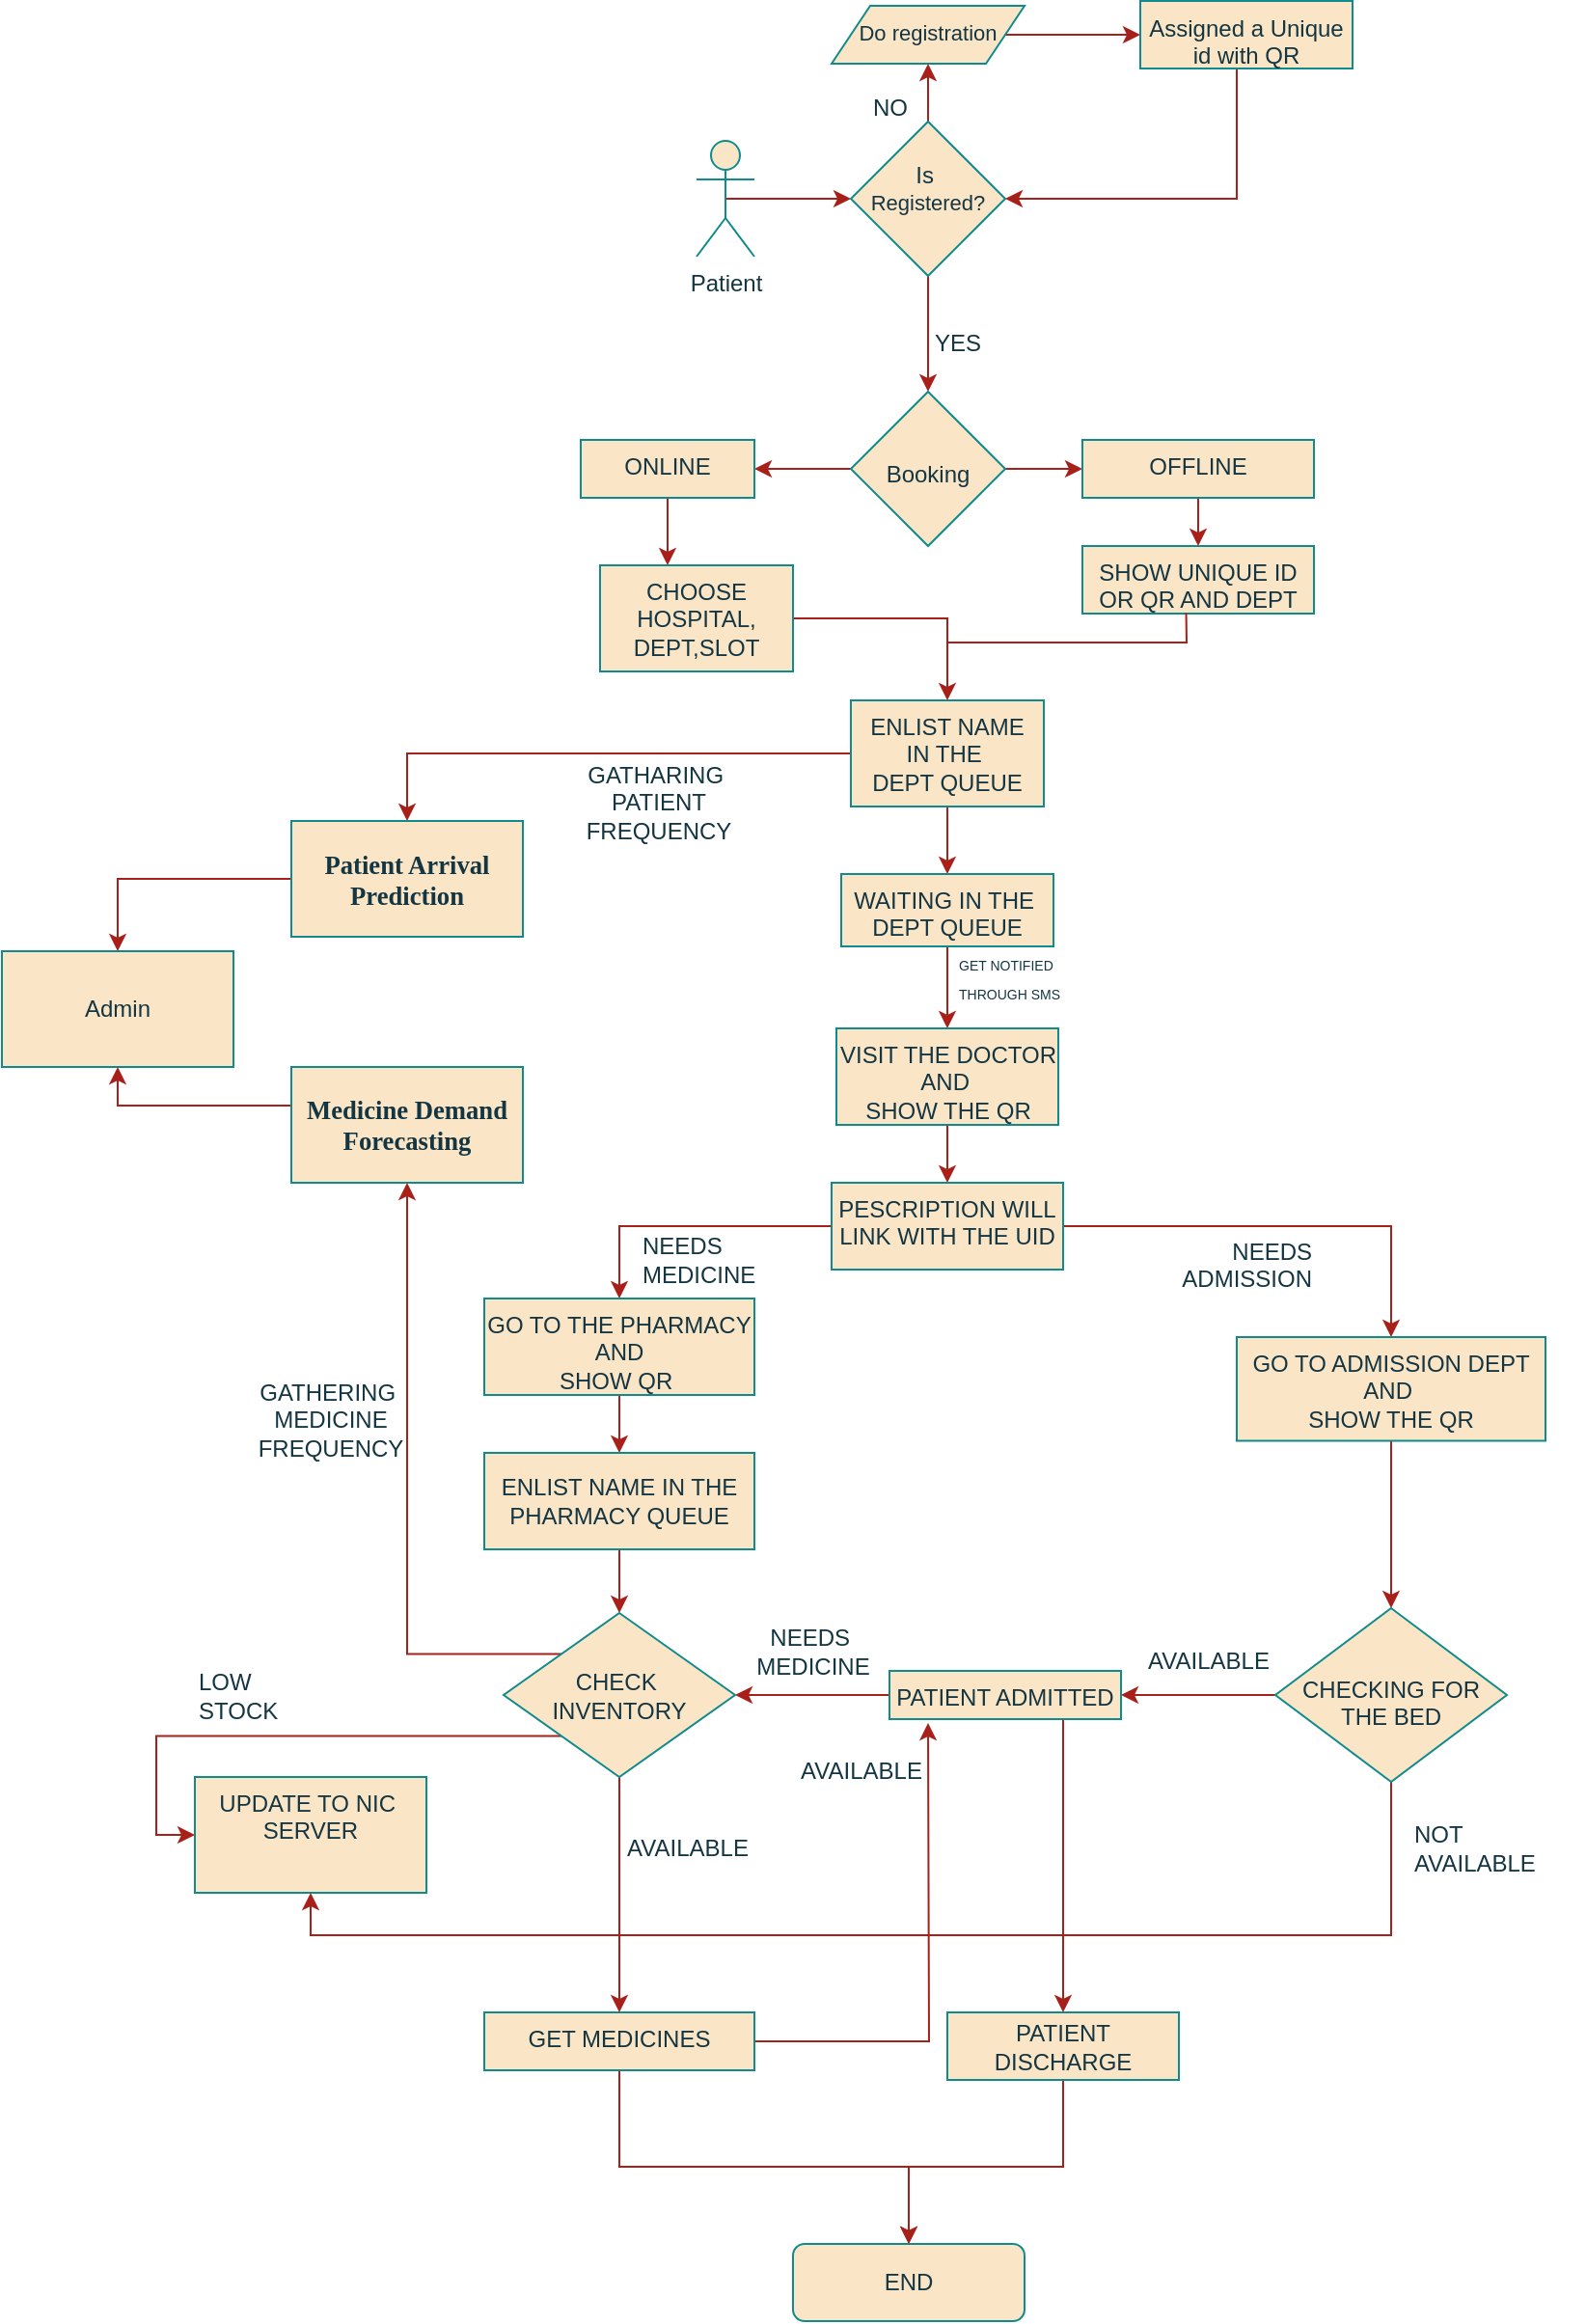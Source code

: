 <mxfile version="24.7.8">
  <diagram id="C5RBs43oDa-KdzZeNtuy" name="Page-1">
    <mxGraphModel dx="2916" dy="1160" grid="1" gridSize="10" guides="1" tooltips="1" connect="1" arrows="1" fold="1" page="1" pageScale="1" pageWidth="583" pageHeight="827" math="0" shadow="0">
      <root>
        <mxCell id="WIyWlLk6GJQsqaUBKTNV-0" />
        <mxCell id="WIyWlLk6GJQsqaUBKTNV-1" parent="WIyWlLk6GJQsqaUBKTNV-0" />
        <mxCell id="XhwqadWrKfWZdFmPDG82-97" style="edgeStyle=orthogonalEdgeStyle;rounded=0;orthogonalLoop=1;jettySize=auto;html=1;exitX=0.5;exitY=0.5;exitDx=0;exitDy=0;exitPerimeter=0;entryX=0;entryY=0.5;entryDx=0;entryDy=0;labelBackgroundColor=none;strokeColor=#A8201A;fontColor=default;" parent="WIyWlLk6GJQsqaUBKTNV-1" source="XhwqadWrKfWZdFmPDG82-0" target="XhwqadWrKfWZdFmPDG82-1" edge="1">
          <mxGeometry relative="1" as="geometry" />
        </mxCell>
        <mxCell id="XhwqadWrKfWZdFmPDG82-0" value="Patient&lt;div&gt;&lt;br&gt;&lt;/div&gt;" style="shape=umlActor;verticalLabelPosition=bottom;verticalAlign=top;html=1;outlineConnect=0;labelBackgroundColor=none;fillColor=#FAE5C7;strokeColor=#0F8B8D;fontColor=#143642;" parent="WIyWlLk6GJQsqaUBKTNV-1" vertex="1">
          <mxGeometry x="280" y="90" width="30" height="60" as="geometry" />
        </mxCell>
        <mxCell id="XhwqadWrKfWZdFmPDG82-4" value="" style="edgeStyle=orthogonalEdgeStyle;rounded=0;orthogonalLoop=1;jettySize=auto;html=1;labelBackgroundColor=none;strokeColor=#A8201A;fontColor=default;" parent="WIyWlLk6GJQsqaUBKTNV-1" source="XhwqadWrKfWZdFmPDG82-1" target="XhwqadWrKfWZdFmPDG82-3" edge="1">
          <mxGeometry relative="1" as="geometry" />
        </mxCell>
        <mxCell id="XhwqadWrKfWZdFmPDG82-13" value="" style="edgeStyle=orthogonalEdgeStyle;rounded=0;orthogonalLoop=1;jettySize=auto;html=1;labelBackgroundColor=none;strokeColor=#A8201A;fontColor=default;" parent="WIyWlLk6GJQsqaUBKTNV-1" source="XhwqadWrKfWZdFmPDG82-1" target="XhwqadWrKfWZdFmPDG82-12" edge="1">
          <mxGeometry relative="1" as="geometry" />
        </mxCell>
        <mxCell id="XhwqadWrKfWZdFmPDG82-1" value="&lt;div&gt;&lt;br&gt;&lt;/div&gt;Is&amp;nbsp;&lt;div style=&quot;font-size: 11px;&quot;&gt;Registered?&lt;/div&gt;" style="rhombus;whiteSpace=wrap;html=1;verticalAlign=top;labelBackgroundColor=none;fillColor=#FAE5C7;strokeColor=#0F8B8D;fontColor=#143642;" parent="WIyWlLk6GJQsqaUBKTNV-1" vertex="1">
          <mxGeometry x="360" y="80" width="80" height="80" as="geometry" />
        </mxCell>
        <mxCell id="XhwqadWrKfWZdFmPDG82-7" value="" style="edgeStyle=orthogonalEdgeStyle;rounded=0;orthogonalLoop=1;jettySize=auto;html=1;labelBackgroundColor=none;strokeColor=#A8201A;fontColor=default;" parent="WIyWlLk6GJQsqaUBKTNV-1" source="XhwqadWrKfWZdFmPDG82-3" target="XhwqadWrKfWZdFmPDG82-6" edge="1">
          <mxGeometry relative="1" as="geometry" />
        </mxCell>
        <mxCell id="XhwqadWrKfWZdFmPDG82-3" value="&lt;font style=&quot;font-size: 11px;&quot;&gt;Do registration&lt;/font&gt;" style="shape=parallelogram;perimeter=parallelogramPerimeter;whiteSpace=wrap;html=1;fixedSize=1;verticalAlign=top;labelBackgroundColor=none;fillColor=#FAE5C7;strokeColor=#0F8B8D;fontColor=#143642;" parent="WIyWlLk6GJQsqaUBKTNV-1" vertex="1">
          <mxGeometry x="350" y="20" width="100" height="30" as="geometry" />
        </mxCell>
        <mxCell id="XhwqadWrKfWZdFmPDG82-8" style="edgeStyle=orthogonalEdgeStyle;rounded=0;orthogonalLoop=1;jettySize=auto;html=1;entryX=1;entryY=0.5;entryDx=0;entryDy=0;labelBackgroundColor=none;strokeColor=#A8201A;fontColor=default;" parent="WIyWlLk6GJQsqaUBKTNV-1" source="XhwqadWrKfWZdFmPDG82-6" target="XhwqadWrKfWZdFmPDG82-1" edge="1">
          <mxGeometry relative="1" as="geometry">
            <Array as="points">
              <mxPoint x="560" y="120" />
            </Array>
          </mxGeometry>
        </mxCell>
        <mxCell id="XhwqadWrKfWZdFmPDG82-6" value="Assigned a Unique id with QR" style="whiteSpace=wrap;html=1;verticalAlign=top;labelBackgroundColor=none;fillColor=#FAE5C7;strokeColor=#0F8B8D;fontColor=#143642;" parent="WIyWlLk6GJQsqaUBKTNV-1" vertex="1">
          <mxGeometry x="510" y="17.5" width="110" height="35" as="geometry" />
        </mxCell>
        <mxCell id="XhwqadWrKfWZdFmPDG82-19" value="" style="edgeStyle=orthogonalEdgeStyle;rounded=0;orthogonalLoop=1;jettySize=auto;html=1;labelBackgroundColor=none;strokeColor=#A8201A;fontColor=default;" parent="WIyWlLk6GJQsqaUBKTNV-1" source="XhwqadWrKfWZdFmPDG82-12" target="XhwqadWrKfWZdFmPDG82-18" edge="1">
          <mxGeometry relative="1" as="geometry" />
        </mxCell>
        <mxCell id="XhwqadWrKfWZdFmPDG82-21" value="" style="edgeStyle=orthogonalEdgeStyle;rounded=0;orthogonalLoop=1;jettySize=auto;html=1;labelBackgroundColor=none;strokeColor=#A8201A;fontColor=default;" parent="WIyWlLk6GJQsqaUBKTNV-1" source="XhwqadWrKfWZdFmPDG82-12" target="XhwqadWrKfWZdFmPDG82-20" edge="1">
          <mxGeometry relative="1" as="geometry" />
        </mxCell>
        <mxCell id="XhwqadWrKfWZdFmPDG82-12" value="&lt;div&gt;&lt;br&gt;&lt;/div&gt;&lt;div&gt;&lt;br&gt;&lt;/div&gt;&lt;div&gt;Booking&lt;/div&gt;" style="rhombus;whiteSpace=wrap;html=1;verticalAlign=top;labelBackgroundColor=none;fillColor=#FAE5C7;strokeColor=#0F8B8D;fontColor=#143642;" parent="WIyWlLk6GJQsqaUBKTNV-1" vertex="1">
          <mxGeometry x="360" y="220" width="80" height="80" as="geometry" />
        </mxCell>
        <mxCell id="XhwqadWrKfWZdFmPDG82-15" value="NO" style="text;html=1;align=center;verticalAlign=middle;resizable=0;points=[];autosize=1;strokeColor=none;fillColor=none;labelBackgroundColor=none;fontColor=#143642;" parent="WIyWlLk6GJQsqaUBKTNV-1" vertex="1">
          <mxGeometry x="360" y="58" width="40" height="30" as="geometry" />
        </mxCell>
        <mxCell id="XhwqadWrKfWZdFmPDG82-17" value="YES" style="text;html=1;align=center;verticalAlign=middle;resizable=0;points=[];autosize=1;strokeColor=none;fillColor=none;labelBackgroundColor=none;fontColor=#143642;" parent="WIyWlLk6GJQsqaUBKTNV-1" vertex="1">
          <mxGeometry x="390" y="180" width="50" height="30" as="geometry" />
        </mxCell>
        <mxCell id="XhwqadWrKfWZdFmPDG82-31" value="" style="edgeStyle=orthogonalEdgeStyle;rounded=0;orthogonalLoop=1;jettySize=auto;html=1;labelBackgroundColor=none;strokeColor=#A8201A;fontColor=default;" parent="WIyWlLk6GJQsqaUBKTNV-1" source="XhwqadWrKfWZdFmPDG82-18" target="XhwqadWrKfWZdFmPDG82-30" edge="1">
          <mxGeometry relative="1" as="geometry">
            <Array as="points">
              <mxPoint x="260" y="360" />
            </Array>
          </mxGeometry>
        </mxCell>
        <mxCell id="XhwqadWrKfWZdFmPDG82-18" value="ONLINE" style="whiteSpace=wrap;html=1;verticalAlign=top;labelBackgroundColor=none;fillColor=#FAE5C7;strokeColor=#0F8B8D;fontColor=#143642;" parent="WIyWlLk6GJQsqaUBKTNV-1" vertex="1">
          <mxGeometry x="220" y="245" width="90" height="30" as="geometry" />
        </mxCell>
        <mxCell id="XhwqadWrKfWZdFmPDG82-33" value="" style="edgeStyle=orthogonalEdgeStyle;rounded=0;orthogonalLoop=1;jettySize=auto;html=1;labelBackgroundColor=none;strokeColor=#A8201A;fontColor=default;" parent="WIyWlLk6GJQsqaUBKTNV-1" source="XhwqadWrKfWZdFmPDG82-20" target="XhwqadWrKfWZdFmPDG82-32" edge="1">
          <mxGeometry relative="1" as="geometry" />
        </mxCell>
        <mxCell id="XhwqadWrKfWZdFmPDG82-20" value="OFFLINE" style="whiteSpace=wrap;html=1;verticalAlign=top;labelBackgroundColor=none;fillColor=#FAE5C7;strokeColor=#0F8B8D;fontColor=#143642;" parent="WIyWlLk6GJQsqaUBKTNV-1" vertex="1">
          <mxGeometry x="480" y="245" width="120" height="30" as="geometry" />
        </mxCell>
        <mxCell id="XhwqadWrKfWZdFmPDG82-38" value="" style="edgeStyle=orthogonalEdgeStyle;rounded=0;orthogonalLoop=1;jettySize=auto;html=1;labelBackgroundColor=none;strokeColor=#A8201A;fontColor=default;" parent="WIyWlLk6GJQsqaUBKTNV-1" source="XhwqadWrKfWZdFmPDG82-30" target="XhwqadWrKfWZdFmPDG82-37" edge="1">
          <mxGeometry relative="1" as="geometry" />
        </mxCell>
        <mxCell id="XhwqadWrKfWZdFmPDG82-30" value="CHOOSE HOSPITAL, DEPT,SLOT" style="whiteSpace=wrap;html=1;verticalAlign=top;labelBackgroundColor=none;fillColor=#FAE5C7;strokeColor=#0F8B8D;fontColor=#143642;" parent="WIyWlLk6GJQsqaUBKTNV-1" vertex="1">
          <mxGeometry x="230" y="310" width="100" height="55" as="geometry" />
        </mxCell>
        <mxCell id="XhwqadWrKfWZdFmPDG82-32" value="SHOW UNIQUE ID OR QR AND DEPT" style="whiteSpace=wrap;html=1;verticalAlign=top;labelBackgroundColor=none;fillColor=#FAE5C7;strokeColor=#0F8B8D;fontColor=#143642;" parent="WIyWlLk6GJQsqaUBKTNV-1" vertex="1">
          <mxGeometry x="480" y="300" width="120" height="35" as="geometry" />
        </mxCell>
        <mxCell id="XhwqadWrKfWZdFmPDG82-42" value="" style="edgeStyle=orthogonalEdgeStyle;rounded=0;orthogonalLoop=1;jettySize=auto;html=1;labelBackgroundColor=none;strokeColor=#A8201A;fontColor=default;" parent="WIyWlLk6GJQsqaUBKTNV-1" source="XhwqadWrKfWZdFmPDG82-37" target="XhwqadWrKfWZdFmPDG82-41" edge="1">
          <mxGeometry relative="1" as="geometry" />
        </mxCell>
        <mxCell id="XhwqadWrKfWZdFmPDG82-90" style="edgeStyle=orthogonalEdgeStyle;rounded=0;orthogonalLoop=1;jettySize=auto;html=1;exitX=0;exitY=0.5;exitDx=0;exitDy=0;entryX=0.5;entryY=0;entryDx=0;entryDy=0;labelBackgroundColor=none;strokeColor=#A8201A;fontColor=default;" parent="WIyWlLk6GJQsqaUBKTNV-1" source="XhwqadWrKfWZdFmPDG82-37" target="XhwqadWrKfWZdFmPDG82-89" edge="1">
          <mxGeometry relative="1" as="geometry" />
        </mxCell>
        <mxCell id="XhwqadWrKfWZdFmPDG82-37" value="ENLIST NAME&lt;div&gt;IN THE&amp;nbsp;&lt;/div&gt;&lt;div&gt;DEPT QUEUE&lt;/div&gt;" style="whiteSpace=wrap;html=1;verticalAlign=top;labelBackgroundColor=none;fillColor=#FAE5C7;strokeColor=#0F8B8D;fontColor=#143642;" parent="WIyWlLk6GJQsqaUBKTNV-1" vertex="1">
          <mxGeometry x="360" y="380" width="100" height="55" as="geometry" />
        </mxCell>
        <mxCell id="XhwqadWrKfWZdFmPDG82-40" value="" style="endArrow=none;html=1;rounded=0;entryX=0.448;entryY=0.992;entryDx=0;entryDy=0;entryPerimeter=0;labelBackgroundColor=none;strokeColor=#A8201A;fontColor=default;" parent="WIyWlLk6GJQsqaUBKTNV-1" target="XhwqadWrKfWZdFmPDG82-32" edge="1">
          <mxGeometry width="50" height="50" relative="1" as="geometry">
            <mxPoint x="410" y="350" as="sourcePoint" />
            <mxPoint x="534" y="340" as="targetPoint" />
            <Array as="points">
              <mxPoint x="534" y="350" />
            </Array>
          </mxGeometry>
        </mxCell>
        <mxCell id="XhwqadWrKfWZdFmPDG82-44" value="" style="edgeStyle=orthogonalEdgeStyle;rounded=0;orthogonalLoop=1;jettySize=auto;html=1;labelBackgroundColor=none;strokeColor=#A8201A;fontColor=default;" parent="WIyWlLk6GJQsqaUBKTNV-1" source="XhwqadWrKfWZdFmPDG82-41" target="XhwqadWrKfWZdFmPDG82-43" edge="1">
          <mxGeometry relative="1" as="geometry" />
        </mxCell>
        <mxCell id="XhwqadWrKfWZdFmPDG82-41" value="WAITING IN THE&amp;nbsp;&lt;br&gt;DEPT QUEUE" style="whiteSpace=wrap;html=1;verticalAlign=top;labelBackgroundColor=none;fillColor=#FAE5C7;strokeColor=#0F8B8D;fontColor=#143642;" parent="WIyWlLk6GJQsqaUBKTNV-1" vertex="1">
          <mxGeometry x="355" y="470" width="110" height="37.5" as="geometry" />
        </mxCell>
        <mxCell id="XhwqadWrKfWZdFmPDG82-47" value="" style="edgeStyle=orthogonalEdgeStyle;rounded=0;orthogonalLoop=1;jettySize=auto;html=1;labelBackgroundColor=none;strokeColor=#A8201A;fontColor=default;" parent="WIyWlLk6GJQsqaUBKTNV-1" source="XhwqadWrKfWZdFmPDG82-43" target="XhwqadWrKfWZdFmPDG82-46" edge="1">
          <mxGeometry relative="1" as="geometry" />
        </mxCell>
        <mxCell id="XhwqadWrKfWZdFmPDG82-43" value="VISIT THE DOCTOR AND&amp;nbsp;&lt;div&gt;SHOW THE QR&lt;/div&gt;" style="whiteSpace=wrap;html=1;verticalAlign=top;labelBackgroundColor=none;fillColor=#FAE5C7;strokeColor=#0F8B8D;fontColor=#143642;" parent="WIyWlLk6GJQsqaUBKTNV-1" vertex="1">
          <mxGeometry x="352.5" y="550" width="115" height="50" as="geometry" />
        </mxCell>
        <mxCell id="XhwqadWrKfWZdFmPDG82-45" value="&lt;font style=&quot;font-size: 7px;&quot;&gt;GET NOTIFIED&lt;br&gt;THROUGH SMS&amp;nbsp;&lt;/font&gt;" style="text;html=1;align=left;verticalAlign=middle;resizable=0;points=[];autosize=1;strokeColor=none;fillColor=none;labelBackgroundColor=none;fontColor=#143642;" parent="WIyWlLk6GJQsqaUBKTNV-1" vertex="1">
          <mxGeometry x="414" y="502.5" width="80" height="40" as="geometry" />
        </mxCell>
        <mxCell id="XhwqadWrKfWZdFmPDG82-49" value="" style="edgeStyle=orthogonalEdgeStyle;rounded=0;orthogonalLoop=1;jettySize=auto;html=1;labelBackgroundColor=none;strokeColor=#A8201A;fontColor=default;" parent="WIyWlLk6GJQsqaUBKTNV-1" source="XhwqadWrKfWZdFmPDG82-46" target="XhwqadWrKfWZdFmPDG82-48" edge="1">
          <mxGeometry relative="1" as="geometry" />
        </mxCell>
        <mxCell id="XhwqadWrKfWZdFmPDG82-51" value="" style="edgeStyle=orthogonalEdgeStyle;rounded=0;orthogonalLoop=1;jettySize=auto;html=1;labelBackgroundColor=none;strokeColor=#A8201A;fontColor=default;" parent="WIyWlLk6GJQsqaUBKTNV-1" source="XhwqadWrKfWZdFmPDG82-46" target="XhwqadWrKfWZdFmPDG82-50" edge="1">
          <mxGeometry relative="1" as="geometry" />
        </mxCell>
        <mxCell id="XhwqadWrKfWZdFmPDG82-46" value="PESCRIPTION WILL LINK WITH THE UID" style="whiteSpace=wrap;html=1;verticalAlign=top;labelBackgroundColor=none;fillColor=#FAE5C7;strokeColor=#0F8B8D;fontColor=#143642;" parent="WIyWlLk6GJQsqaUBKTNV-1" vertex="1">
          <mxGeometry x="350" y="630" width="120" height="45" as="geometry" />
        </mxCell>
        <mxCell id="XhwqadWrKfWZdFmPDG82-62" style="edgeStyle=orthogonalEdgeStyle;rounded=0;orthogonalLoop=1;jettySize=auto;html=1;exitX=0.5;exitY=1;exitDx=0;exitDy=0;entryX=0.5;entryY=0;entryDx=0;entryDy=0;labelBackgroundColor=none;strokeColor=#A8201A;fontColor=default;" parent="WIyWlLk6GJQsqaUBKTNV-1" source="XhwqadWrKfWZdFmPDG82-48" target="XhwqadWrKfWZdFmPDG82-61" edge="1">
          <mxGeometry relative="1" as="geometry" />
        </mxCell>
        <mxCell id="XhwqadWrKfWZdFmPDG82-48" value="GO TO THE PHARMACY&lt;div&gt;&amp;nbsp;AND&amp;nbsp;&lt;/div&gt;&lt;div&gt;SHOW QR&amp;nbsp;&lt;/div&gt;" style="whiteSpace=wrap;html=1;verticalAlign=top;labelBackgroundColor=none;fillColor=#FAE5C7;strokeColor=#0F8B8D;fontColor=#143642;" parent="WIyWlLk6GJQsqaUBKTNV-1" vertex="1">
          <mxGeometry x="170" y="690" width="140" height="50" as="geometry" />
        </mxCell>
        <mxCell id="XhwqadWrKfWZdFmPDG82-67" value="" style="edgeStyle=orthogonalEdgeStyle;rounded=0;orthogonalLoop=1;jettySize=auto;html=1;labelBackgroundColor=none;strokeColor=#A8201A;fontColor=default;" parent="WIyWlLk6GJQsqaUBKTNV-1" source="XhwqadWrKfWZdFmPDG82-50" target="XhwqadWrKfWZdFmPDG82-66" edge="1">
          <mxGeometry relative="1" as="geometry" />
        </mxCell>
        <mxCell id="XhwqadWrKfWZdFmPDG82-50" value="GO TO ADMISSION DEPT AND&amp;nbsp;&lt;div&gt;SHOW THE QR&lt;/div&gt;" style="whiteSpace=wrap;html=1;verticalAlign=top;labelBackgroundColor=none;fillColor=#FAE5C7;strokeColor=#0F8B8D;fontColor=#143642;" parent="WIyWlLk6GJQsqaUBKTNV-1" vertex="1">
          <mxGeometry x="560" y="710" width="160" height="53.75" as="geometry" />
        </mxCell>
        <mxCell id="XhwqadWrKfWZdFmPDG82-52" value="NEEDS&lt;div&gt;ADMISSION&lt;div&gt;&lt;br&gt;&lt;/div&gt;&lt;/div&gt;" style="text;html=1;align=right;verticalAlign=middle;resizable=0;points=[];autosize=1;strokeColor=none;fillColor=none;labelBackgroundColor=none;fontColor=#143642;" parent="WIyWlLk6GJQsqaUBKTNV-1" vertex="1">
          <mxGeometry x="510" y="650" width="90" height="60" as="geometry" />
        </mxCell>
        <mxCell id="XhwqadWrKfWZdFmPDG82-53" value="NEEDS&amp;nbsp;&lt;div&gt;MEDICINE&lt;/div&gt;" style="text;html=1;align=left;verticalAlign=middle;resizable=0;points=[];autosize=1;strokeColor=none;fillColor=none;labelBackgroundColor=none;fontColor=#143642;" parent="WIyWlLk6GJQsqaUBKTNV-1" vertex="1">
          <mxGeometry x="250" y="650" width="80" height="40" as="geometry" />
        </mxCell>
        <mxCell id="XhwqadWrKfWZdFmPDG82-111" style="edgeStyle=orthogonalEdgeStyle;rounded=0;orthogonalLoop=1;jettySize=auto;html=1;exitX=0.5;exitY=1;exitDx=0;exitDy=0;entryX=0.5;entryY=0;entryDx=0;entryDy=0;labelBackgroundColor=none;strokeColor=#A8201A;fontColor=default;" parent="WIyWlLk6GJQsqaUBKTNV-1" source="XhwqadWrKfWZdFmPDG82-54" target="XhwqadWrKfWZdFmPDG82-110" edge="1">
          <mxGeometry relative="1" as="geometry">
            <Array as="points">
              <mxPoint x="240" y="1140" />
              <mxPoint x="390" y="1140" />
            </Array>
          </mxGeometry>
        </mxCell>
        <mxCell id="XhwqadWrKfWZdFmPDG82-113" style="edgeStyle=orthogonalEdgeStyle;rounded=0;orthogonalLoop=1;jettySize=auto;html=1;exitX=1;exitY=0.5;exitDx=0;exitDy=0;labelBackgroundColor=none;strokeColor=#A8201A;fontColor=default;" parent="WIyWlLk6GJQsqaUBKTNV-1" source="XhwqadWrKfWZdFmPDG82-54" edge="1">
          <mxGeometry relative="1" as="geometry">
            <mxPoint x="400" y="910" as="targetPoint" />
          </mxGeometry>
        </mxCell>
        <mxCell id="XhwqadWrKfWZdFmPDG82-54" value="GET MEDICINES" style="whiteSpace=wrap;html=1;verticalAlign=top;labelBackgroundColor=none;fillColor=#FAE5C7;strokeColor=#0F8B8D;fontColor=#143642;" parent="WIyWlLk6GJQsqaUBKTNV-1" vertex="1">
          <mxGeometry x="170" y="1060" width="140" height="30" as="geometry" />
        </mxCell>
        <mxCell id="XhwqadWrKfWZdFmPDG82-83" value="" style="edgeStyle=orthogonalEdgeStyle;rounded=0;orthogonalLoop=1;jettySize=auto;html=1;labelBackgroundColor=none;strokeColor=#A8201A;fontColor=default;" parent="WIyWlLk6GJQsqaUBKTNV-1" source="XhwqadWrKfWZdFmPDG82-61" target="XhwqadWrKfWZdFmPDG82-82" edge="1">
          <mxGeometry relative="1" as="geometry" />
        </mxCell>
        <mxCell id="XhwqadWrKfWZdFmPDG82-61" value="ENLIST NAME IN THE PHARMACY QUEUE" style="rounded=0;whiteSpace=wrap;html=1;labelBackgroundColor=none;fillColor=#FAE5C7;strokeColor=#0F8B8D;fontColor=#143642;" parent="WIyWlLk6GJQsqaUBKTNV-1" vertex="1">
          <mxGeometry x="170" y="770" width="140" height="50" as="geometry" />
        </mxCell>
        <mxCell id="XhwqadWrKfWZdFmPDG82-79" value="" style="edgeStyle=orthogonalEdgeStyle;rounded=0;orthogonalLoop=1;jettySize=auto;html=1;labelBackgroundColor=none;strokeColor=#A8201A;fontColor=default;" parent="WIyWlLk6GJQsqaUBKTNV-1" source="XhwqadWrKfWZdFmPDG82-66" target="XhwqadWrKfWZdFmPDG82-78" edge="1">
          <mxGeometry relative="1" as="geometry">
            <Array as="points">
              <mxPoint x="640" y="1020" />
            </Array>
          </mxGeometry>
        </mxCell>
        <mxCell id="XhwqadWrKfWZdFmPDG82-106" style="edgeStyle=orthogonalEdgeStyle;rounded=0;orthogonalLoop=1;jettySize=auto;html=1;exitX=0;exitY=0.5;exitDx=0;exitDy=0;entryX=1;entryY=0.5;entryDx=0;entryDy=0;labelBackgroundColor=none;strokeColor=#A8201A;fontColor=default;" parent="WIyWlLk6GJQsqaUBKTNV-1" source="XhwqadWrKfWZdFmPDG82-66" target="XhwqadWrKfWZdFmPDG82-68" edge="1">
          <mxGeometry relative="1" as="geometry" />
        </mxCell>
        <mxCell id="XhwqadWrKfWZdFmPDG82-66" value="&lt;div&gt;&lt;br&gt;&lt;/div&gt;&lt;div&gt;&lt;br&gt;&lt;/div&gt;&lt;div&gt;CHECKING FOR THE BED&lt;/div&gt;" style="rhombus;whiteSpace=wrap;html=1;verticalAlign=top;labelBackgroundColor=none;fillColor=#FAE5C7;strokeColor=#0F8B8D;fontColor=#143642;" parent="WIyWlLk6GJQsqaUBKTNV-1" vertex="1">
          <mxGeometry x="580" y="850.49" width="120" height="90.01" as="geometry" />
        </mxCell>
        <mxCell id="XhwqadWrKfWZdFmPDG82-108" style="edgeStyle=orthogonalEdgeStyle;rounded=0;orthogonalLoop=1;jettySize=auto;html=1;exitX=0;exitY=0.5;exitDx=0;exitDy=0;entryX=1;entryY=0.5;entryDx=0;entryDy=0;labelBackgroundColor=none;strokeColor=#A8201A;fontColor=default;" parent="WIyWlLk6GJQsqaUBKTNV-1" source="XhwqadWrKfWZdFmPDG82-68" target="XhwqadWrKfWZdFmPDG82-82" edge="1">
          <mxGeometry relative="1" as="geometry" />
        </mxCell>
        <mxCell id="XhwqadWrKfWZdFmPDG82-118" style="edgeStyle=orthogonalEdgeStyle;rounded=0;orthogonalLoop=1;jettySize=auto;html=1;exitX=0.75;exitY=1;exitDx=0;exitDy=0;entryX=0.5;entryY=0;entryDx=0;entryDy=0;labelBackgroundColor=none;strokeColor=#A8201A;fontColor=default;" parent="WIyWlLk6GJQsqaUBKTNV-1" source="XhwqadWrKfWZdFmPDG82-68" target="XhwqadWrKfWZdFmPDG82-116" edge="1">
          <mxGeometry relative="1" as="geometry" />
        </mxCell>
        <mxCell id="XhwqadWrKfWZdFmPDG82-68" value="PATIENT ADMITTED" style="whiteSpace=wrap;html=1;verticalAlign=top;labelBackgroundColor=none;fillColor=#FAE5C7;strokeColor=#0F8B8D;fontColor=#143642;" parent="WIyWlLk6GJQsqaUBKTNV-1" vertex="1">
          <mxGeometry x="380" y="883.01" width="120" height="24.98" as="geometry" />
        </mxCell>
        <mxCell id="XhwqadWrKfWZdFmPDG82-70" value="AVAILABLE" style="text;html=1;align=center;verticalAlign=middle;resizable=0;points=[];autosize=1;strokeColor=none;fillColor=none;labelBackgroundColor=none;fontColor=#143642;" parent="WIyWlLk6GJQsqaUBKTNV-1" vertex="1">
          <mxGeometry x="500" y="863" width="90" height="30" as="geometry" />
        </mxCell>
        <mxCell id="XhwqadWrKfWZdFmPDG82-78" value="UPDATE TO NIC&amp;nbsp;&lt;br&gt;SERVER" style="whiteSpace=wrap;html=1;verticalAlign=top;labelBackgroundColor=none;fillColor=#FAE5C7;strokeColor=#0F8B8D;fontColor=#143642;" parent="WIyWlLk6GJQsqaUBKTNV-1" vertex="1">
          <mxGeometry x="20" y="938.005" width="120" height="60" as="geometry" />
        </mxCell>
        <mxCell id="XhwqadWrKfWZdFmPDG82-84" style="edgeStyle=orthogonalEdgeStyle;rounded=0;orthogonalLoop=1;jettySize=auto;html=1;exitX=0.5;exitY=1;exitDx=0;exitDy=0;entryX=0.5;entryY=0;entryDx=0;entryDy=0;labelBackgroundColor=none;strokeColor=#A8201A;fontColor=default;" parent="WIyWlLk6GJQsqaUBKTNV-1" source="XhwqadWrKfWZdFmPDG82-82" target="XhwqadWrKfWZdFmPDG82-54" edge="1">
          <mxGeometry relative="1" as="geometry" />
        </mxCell>
        <mxCell id="XhwqadWrKfWZdFmPDG82-107" style="edgeStyle=orthogonalEdgeStyle;rounded=0;orthogonalLoop=1;jettySize=auto;html=1;exitX=1;exitY=1;exitDx=0;exitDy=0;entryX=0;entryY=0.5;entryDx=0;entryDy=0;labelBackgroundColor=none;strokeColor=#A8201A;fontColor=default;" parent="WIyWlLk6GJQsqaUBKTNV-1" source="XhwqadWrKfWZdFmPDG82-82" target="XhwqadWrKfWZdFmPDG82-78" edge="1">
          <mxGeometry relative="1" as="geometry" />
        </mxCell>
        <mxCell id="IDSk1D_cfIAQ-q88vp_4-5" style="edgeStyle=orthogonalEdgeStyle;rounded=0;orthogonalLoop=1;jettySize=auto;html=1;exitX=0;exitY=0;exitDx=0;exitDy=0;entryX=0.5;entryY=1;entryDx=0;entryDy=0;labelBackgroundColor=none;strokeColor=#A8201A;fontColor=default;" edge="1" parent="WIyWlLk6GJQsqaUBKTNV-1" source="XhwqadWrKfWZdFmPDG82-82" target="IDSk1D_cfIAQ-q88vp_4-4">
          <mxGeometry relative="1" as="geometry">
            <Array as="points">
              <mxPoint x="130" y="874" />
            </Array>
          </mxGeometry>
        </mxCell>
        <mxCell id="XhwqadWrKfWZdFmPDG82-82" value="CHECK&amp;nbsp;&lt;br&gt;INVENTORY" style="rhombus;whiteSpace=wrap;html=1;rounded=0;labelBackgroundColor=none;fillColor=#FAE5C7;strokeColor=#0F8B8D;fontColor=#143642;" parent="WIyWlLk6GJQsqaUBKTNV-1" vertex="1">
          <mxGeometry x="180" y="853" width="120" height="85" as="geometry" />
        </mxCell>
        <mxCell id="XhwqadWrKfWZdFmPDG82-86" value="AVAILABLE" style="text;html=1;align=center;verticalAlign=middle;resizable=0;points=[];autosize=1;strokeColor=none;fillColor=none;labelBackgroundColor=none;fontColor=#143642;" parent="WIyWlLk6GJQsqaUBKTNV-1" vertex="1">
          <mxGeometry x="230" y="960" width="90" height="30" as="geometry" />
        </mxCell>
        <mxCell id="XhwqadWrKfWZdFmPDG82-87" value="LOW&lt;br&gt;STOCK" style="text;html=1;align=left;verticalAlign=middle;resizable=0;points=[];autosize=1;strokeColor=none;fillColor=none;labelBackgroundColor=none;fontColor=#143642;" parent="WIyWlLk6GJQsqaUBKTNV-1" vertex="1">
          <mxGeometry x="20" y="875.5" width="60" height="40" as="geometry" />
        </mxCell>
        <mxCell id="XhwqadWrKfWZdFmPDG82-88" value="NOT&amp;nbsp;&lt;br&gt;AVAILABLE" style="text;html=1;align=left;verticalAlign=middle;resizable=0;points=[];autosize=1;strokeColor=none;fillColor=none;labelBackgroundColor=none;fontColor=#143642;" parent="WIyWlLk6GJQsqaUBKTNV-1" vertex="1">
          <mxGeometry x="650" y="955" width="90" height="40" as="geometry" />
        </mxCell>
        <mxCell id="IDSk1D_cfIAQ-q88vp_4-1" style="edgeStyle=orthogonalEdgeStyle;rounded=0;orthogonalLoop=1;jettySize=auto;html=1;exitX=0;exitY=0.5;exitDx=0;exitDy=0;entryX=0.5;entryY=0;entryDx=0;entryDy=0;labelBackgroundColor=none;strokeColor=#A8201A;fontColor=default;" edge="1" parent="WIyWlLk6GJQsqaUBKTNV-1" source="XhwqadWrKfWZdFmPDG82-89" target="IDSk1D_cfIAQ-q88vp_4-0">
          <mxGeometry relative="1" as="geometry" />
        </mxCell>
        <mxCell id="XhwqadWrKfWZdFmPDG82-89" value="&lt;span style=&quot;font-size: 10pt; font-family: Calibri; font-weight: bold;&quot;&gt;Patient Arrival Prediction&lt;/span&gt;" style="rounded=0;whiteSpace=wrap;html=1;labelBackgroundColor=none;fillColor=#FAE5C7;strokeColor=#0F8B8D;fontColor=#143642;" parent="WIyWlLk6GJQsqaUBKTNV-1" vertex="1">
          <mxGeometry x="70" y="442.5" width="120" height="60" as="geometry" />
        </mxCell>
        <mxCell id="XhwqadWrKfWZdFmPDG82-93" value="GATHARING&amp;nbsp;&lt;br&gt;PATIENT&lt;br&gt;FREQUENCY" style="text;html=1;align=center;verticalAlign=middle;resizable=0;points=[];autosize=1;strokeColor=none;fillColor=none;labelBackgroundColor=none;fontColor=#143642;" parent="WIyWlLk6GJQsqaUBKTNV-1" vertex="1">
          <mxGeometry x="210" y="403" width="100" height="60" as="geometry" />
        </mxCell>
        <mxCell id="XhwqadWrKfWZdFmPDG82-100" value="NEEDS&amp;nbsp;&lt;div&gt;MEDICINE&lt;/div&gt;" style="text;html=1;align=center;verticalAlign=middle;resizable=0;points=[];autosize=1;strokeColor=none;fillColor=none;labelBackgroundColor=none;fontColor=#143642;" parent="WIyWlLk6GJQsqaUBKTNV-1" vertex="1">
          <mxGeometry x="300" y="853" width="80" height="40" as="geometry" />
        </mxCell>
        <mxCell id="XhwqadWrKfWZdFmPDG82-110" value="END" style="rounded=1;whiteSpace=wrap;html=1;labelBackgroundColor=none;fillColor=#FAE5C7;strokeColor=#0F8B8D;fontColor=#143642;" parent="WIyWlLk6GJQsqaUBKTNV-1" vertex="1">
          <mxGeometry x="330" y="1180" width="120" height="40" as="geometry" />
        </mxCell>
        <mxCell id="XhwqadWrKfWZdFmPDG82-112" value="AVAILABLE" style="text;html=1;align=center;verticalAlign=middle;resizable=0;points=[];autosize=1;strokeColor=none;fillColor=none;rotation=0;labelBackgroundColor=none;fontColor=#143642;" parent="WIyWlLk6GJQsqaUBKTNV-1" vertex="1">
          <mxGeometry x="320" y="920" width="90" height="30" as="geometry" />
        </mxCell>
        <mxCell id="XhwqadWrKfWZdFmPDG82-120" style="edgeStyle=orthogonalEdgeStyle;rounded=0;orthogonalLoop=1;jettySize=auto;html=1;exitX=0.5;exitY=1;exitDx=0;exitDy=0;entryX=0.5;entryY=0;entryDx=0;entryDy=0;labelBackgroundColor=none;strokeColor=#A8201A;fontColor=default;" parent="WIyWlLk6GJQsqaUBKTNV-1" source="XhwqadWrKfWZdFmPDG82-116" target="XhwqadWrKfWZdFmPDG82-110" edge="1">
          <mxGeometry relative="1" as="geometry">
            <Array as="points">
              <mxPoint x="470" y="1140" />
              <mxPoint x="390" y="1140" />
            </Array>
          </mxGeometry>
        </mxCell>
        <mxCell id="XhwqadWrKfWZdFmPDG82-116" value="PATIENT DISCHARGE" style="rounded=0;whiteSpace=wrap;html=1;labelBackgroundColor=none;fillColor=#FAE5C7;strokeColor=#0F8B8D;fontColor=#143642;" parent="WIyWlLk6GJQsqaUBKTNV-1" vertex="1">
          <mxGeometry x="410" y="1060" width="120" height="35" as="geometry" />
        </mxCell>
        <mxCell id="IDSk1D_cfIAQ-q88vp_4-0" value="Admin" style="rounded=0;whiteSpace=wrap;html=1;labelBackgroundColor=none;fillColor=#FAE5C7;strokeColor=#0F8B8D;fontColor=#143642;" vertex="1" parent="WIyWlLk6GJQsqaUBKTNV-1">
          <mxGeometry x="-80" y="510" width="120" height="60" as="geometry" />
        </mxCell>
        <mxCell id="IDSk1D_cfIAQ-q88vp_4-6" style="edgeStyle=orthogonalEdgeStyle;rounded=0;orthogonalLoop=1;jettySize=auto;html=1;exitX=0;exitY=0.5;exitDx=0;exitDy=0;entryX=0.5;entryY=1;entryDx=0;entryDy=0;labelBackgroundColor=none;strokeColor=#A8201A;fontColor=default;" edge="1" parent="WIyWlLk6GJQsqaUBKTNV-1" source="IDSk1D_cfIAQ-q88vp_4-4" target="IDSk1D_cfIAQ-q88vp_4-0">
          <mxGeometry relative="1" as="geometry">
            <Array as="points">
              <mxPoint x="70" y="590" />
              <mxPoint x="-20" y="590" />
            </Array>
          </mxGeometry>
        </mxCell>
        <mxCell id="IDSk1D_cfIAQ-q88vp_4-4" value="&lt;span style=&quot;font-size: 10pt; font-family: Calibri; font-weight: bold;&quot;&gt;Medicine Demand Forecasting&lt;/span&gt;" style="rounded=0;whiteSpace=wrap;html=1;labelBackgroundColor=none;fillColor=#FAE5C7;strokeColor=#0F8B8D;fontColor=#143642;" vertex="1" parent="WIyWlLk6GJQsqaUBKTNV-1">
          <mxGeometry x="70" y="570" width="120" height="60" as="geometry" />
        </mxCell>
        <mxCell id="IDSk1D_cfIAQ-q88vp_4-7" value="GATHERING&amp;nbsp;&lt;br&gt;MEDICINE&lt;br&gt;FREQUENCY" style="text;html=1;align=center;verticalAlign=middle;resizable=0;points=[];autosize=1;strokeColor=none;fillColor=none;labelBackgroundColor=none;fontColor=#143642;" vertex="1" parent="WIyWlLk6GJQsqaUBKTNV-1">
          <mxGeometry x="40" y="723" width="100" height="60" as="geometry" />
        </mxCell>
      </root>
    </mxGraphModel>
  </diagram>
</mxfile>
